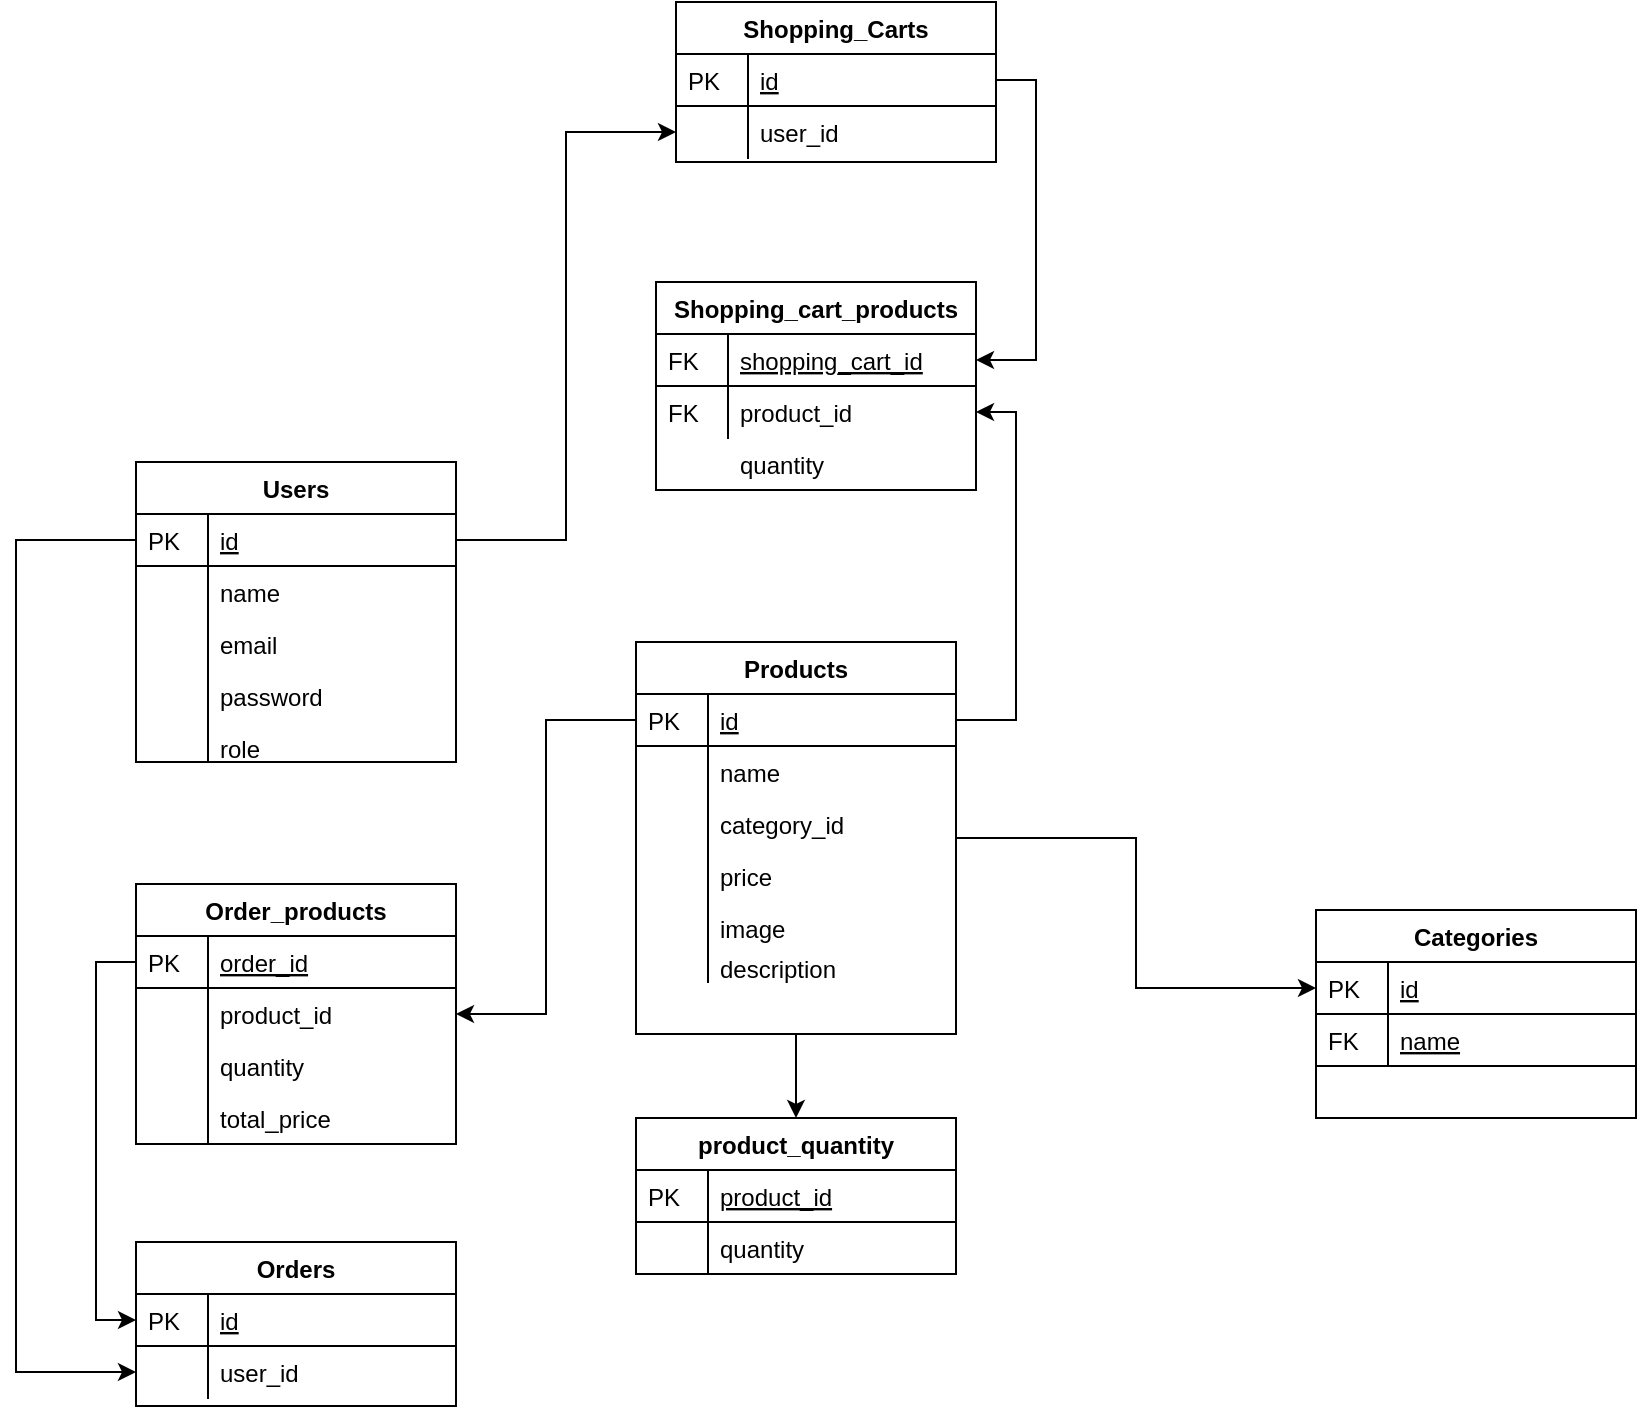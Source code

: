 <mxfile version="20.6.2" type="device"><diagram id="01nhup9SYpB5ZWB58ThV" name="Página-1"><mxGraphModel dx="595" dy="868" grid="1" gridSize="10" guides="1" tooltips="1" connect="1" arrows="1" fold="1" page="1" pageScale="1" pageWidth="827" pageHeight="1169" math="0" shadow="0"><root><mxCell id="0"/><mxCell id="1" parent="0"/><mxCell id="cTW9a3kEsqfNAfQtna00-25" style="edgeStyle=orthogonalEdgeStyle;rounded=0;orthogonalLoop=1;jettySize=auto;html=1;entryX=0;entryY=0.5;entryDx=0;entryDy=0;" parent="1" source="LtkzWSBogrsk3MbE0JVh-3" target="LtkzWSBogrsk3MbE0JVh-22" edge="1"><mxGeometry relative="1" as="geometry"/></mxCell><mxCell id="VBeqzNpA_kT403Libd-E-14" style="edgeStyle=orthogonalEdgeStyle;rounded=0;orthogonalLoop=1;jettySize=auto;html=1;exitX=0.5;exitY=1;exitDx=0;exitDy=0;" edge="1" parent="1" source="LtkzWSBogrsk3MbE0JVh-3" target="VBeqzNpA_kT403Libd-E-1"><mxGeometry relative="1" as="geometry"/></mxCell><mxCell id="LtkzWSBogrsk3MbE0JVh-3" value="Products" style="swimlane;fontStyle=1;childLayout=stackLayout;horizontal=1;startSize=26;horizontalStack=0;resizeParent=1;resizeLast=0;collapsible=1;marginBottom=0;rounded=0;shadow=0;strokeWidth=1;" parent="1" vertex="1"><mxGeometry x="1550" y="520" width="160" height="196" as="geometry"><mxRectangle x="360" y="20" width="160" height="26" as="alternateBounds"/></mxGeometry></mxCell><mxCell id="LtkzWSBogrsk3MbE0JVh-4" value="id" style="shape=partialRectangle;top=0;left=0;right=0;bottom=1;align=left;verticalAlign=top;fillColor=none;spacingLeft=40;spacingRight=4;overflow=hidden;rotatable=0;points=[[0,0.5],[1,0.5]];portConstraint=eastwest;dropTarget=0;rounded=0;shadow=0;strokeWidth=1;fontStyle=4" parent="LtkzWSBogrsk3MbE0JVh-3" vertex="1"><mxGeometry y="26" width="160" height="26" as="geometry"/></mxCell><mxCell id="LtkzWSBogrsk3MbE0JVh-5" value="PK" style="shape=partialRectangle;top=0;left=0;bottom=0;fillColor=none;align=left;verticalAlign=top;spacingLeft=4;spacingRight=4;overflow=hidden;rotatable=0;points=[];portConstraint=eastwest;part=1;" parent="LtkzWSBogrsk3MbE0JVh-4" vertex="1" connectable="0"><mxGeometry width="36" height="26" as="geometry"/></mxCell><mxCell id="LtkzWSBogrsk3MbE0JVh-6" value="name" style="shape=partialRectangle;top=0;left=0;right=0;bottom=0;align=left;verticalAlign=top;fillColor=none;spacingLeft=40;spacingRight=4;overflow=hidden;rotatable=0;points=[[0,0.5],[1,0.5]];portConstraint=eastwest;dropTarget=0;rounded=0;shadow=0;strokeWidth=1;" parent="LtkzWSBogrsk3MbE0JVh-3" vertex="1"><mxGeometry y="52" width="160" height="26" as="geometry"/></mxCell><mxCell id="LtkzWSBogrsk3MbE0JVh-7" value="" style="shape=partialRectangle;top=0;left=0;bottom=0;fillColor=none;align=left;verticalAlign=top;spacingLeft=4;spacingRight=4;overflow=hidden;rotatable=0;points=[];portConstraint=eastwest;part=1;" parent="LtkzWSBogrsk3MbE0JVh-6" vertex="1" connectable="0"><mxGeometry width="36" height="26" as="geometry"/></mxCell><mxCell id="LtkzWSBogrsk3MbE0JVh-26" value="category_id" style="shape=partialRectangle;top=0;left=0;right=0;bottom=0;align=left;verticalAlign=top;fillColor=none;spacingLeft=40;spacingRight=4;overflow=hidden;rotatable=0;points=[[0,0.5],[1,0.5]];portConstraint=eastwest;dropTarget=0;rounded=0;shadow=0;strokeWidth=1;" parent="LtkzWSBogrsk3MbE0JVh-3" vertex="1"><mxGeometry y="78" width="160" height="26" as="geometry"/></mxCell><mxCell id="LtkzWSBogrsk3MbE0JVh-27" value="" style="shape=partialRectangle;top=0;left=0;bottom=0;fillColor=none;align=left;verticalAlign=top;spacingLeft=4;spacingRight=4;overflow=hidden;rotatable=0;points=[];portConstraint=eastwest;part=1;" parent="LtkzWSBogrsk3MbE0JVh-26" vertex="1" connectable="0"><mxGeometry width="36" height="26" as="geometry"/></mxCell><mxCell id="LtkzWSBogrsk3MbE0JVh-10" value="price" style="shape=partialRectangle;top=0;left=0;right=0;bottom=0;align=left;verticalAlign=top;fillColor=none;spacingLeft=40;spacingRight=4;overflow=hidden;rotatable=0;points=[[0,0.5],[1,0.5]];portConstraint=eastwest;dropTarget=0;rounded=0;shadow=0;strokeWidth=1;" parent="LtkzWSBogrsk3MbE0JVh-3" vertex="1"><mxGeometry y="104" width="160" height="26" as="geometry"/></mxCell><mxCell id="LtkzWSBogrsk3MbE0JVh-11" value="" style="shape=partialRectangle;top=0;left=0;bottom=0;fillColor=none;align=left;verticalAlign=top;spacingLeft=4;spacingRight=4;overflow=hidden;rotatable=0;points=[];portConstraint=eastwest;part=1;" parent="LtkzWSBogrsk3MbE0JVh-10" vertex="1" connectable="0"><mxGeometry width="36" height="26" as="geometry"/></mxCell><mxCell id="LtkzWSBogrsk3MbE0JVh-12" value="image" style="shape=partialRectangle;top=0;left=0;right=0;bottom=0;align=left;verticalAlign=top;fillColor=none;spacingLeft=40;spacingRight=4;overflow=hidden;rotatable=0;points=[[0,0.5],[1,0.5]];portConstraint=eastwest;dropTarget=0;rounded=0;shadow=0;strokeWidth=1;" parent="LtkzWSBogrsk3MbE0JVh-3" vertex="1"><mxGeometry y="130" width="160" height="20" as="geometry"/></mxCell><mxCell id="LtkzWSBogrsk3MbE0JVh-13" value="" style="shape=partialRectangle;top=0;left=0;bottom=0;fillColor=none;align=left;verticalAlign=top;spacingLeft=4;spacingRight=4;overflow=hidden;rotatable=0;points=[];portConstraint=eastwest;part=1;" parent="LtkzWSBogrsk3MbE0JVh-12" vertex="1" connectable="0"><mxGeometry width="36" height="20" as="geometry"/></mxCell><mxCell id="LtkzWSBogrsk3MbE0JVh-14" value="description" style="shape=partialRectangle;top=0;left=0;right=0;bottom=0;align=left;verticalAlign=top;fillColor=none;spacingLeft=40;spacingRight=4;overflow=hidden;rotatable=0;points=[[0,0.5],[1,0.5]];portConstraint=eastwest;dropTarget=0;rounded=0;shadow=0;strokeWidth=1;" parent="LtkzWSBogrsk3MbE0JVh-3" vertex="1"><mxGeometry y="150" width="160" height="20" as="geometry"/></mxCell><mxCell id="LtkzWSBogrsk3MbE0JVh-15" value="" style="shape=partialRectangle;top=0;left=0;bottom=0;fillColor=none;align=left;verticalAlign=top;spacingLeft=4;spacingRight=4;overflow=hidden;rotatable=0;points=[];portConstraint=eastwest;part=1;" parent="LtkzWSBogrsk3MbE0JVh-14" vertex="1" connectable="0"><mxGeometry width="36" height="20" as="geometry"/></mxCell><mxCell id="LtkzWSBogrsk3MbE0JVh-21" value="Categories" style="swimlane;fontStyle=1;childLayout=stackLayout;horizontal=1;startSize=26;horizontalStack=0;resizeParent=1;resizeLast=0;collapsible=1;marginBottom=0;rounded=0;shadow=0;strokeWidth=1;" parent="1" vertex="1"><mxGeometry x="1890" y="654" width="160" height="104" as="geometry"><mxRectangle x="360" y="20" width="160" height="26" as="alternateBounds"/></mxGeometry></mxCell><mxCell id="LtkzWSBogrsk3MbE0JVh-22" value="id" style="shape=partialRectangle;top=0;left=0;right=0;bottom=1;align=left;verticalAlign=top;fillColor=none;spacingLeft=40;spacingRight=4;overflow=hidden;rotatable=0;points=[[0,0.5],[1,0.5]];portConstraint=eastwest;dropTarget=0;rounded=0;shadow=0;strokeWidth=1;fontStyle=4" parent="LtkzWSBogrsk3MbE0JVh-21" vertex="1"><mxGeometry y="26" width="160" height="26" as="geometry"/></mxCell><mxCell id="LtkzWSBogrsk3MbE0JVh-23" value="PK" style="shape=partialRectangle;top=0;left=0;bottom=0;fillColor=none;align=left;verticalAlign=top;spacingLeft=4;spacingRight=4;overflow=hidden;rotatable=0;points=[];portConstraint=eastwest;part=1;" parent="LtkzWSBogrsk3MbE0JVh-22" vertex="1" connectable="0"><mxGeometry width="36" height="26" as="geometry"/></mxCell><mxCell id="LtkzWSBogrsk3MbE0JVh-24" value="name" style="shape=partialRectangle;top=0;left=0;right=0;bottom=1;align=left;verticalAlign=top;fillColor=none;spacingLeft=40;spacingRight=4;overflow=hidden;rotatable=0;points=[[0,0.5],[1,0.5]];portConstraint=eastwest;dropTarget=0;rounded=0;shadow=0;strokeWidth=1;fontStyle=4" parent="LtkzWSBogrsk3MbE0JVh-21" vertex="1"><mxGeometry y="52" width="160" height="26" as="geometry"/></mxCell><mxCell id="LtkzWSBogrsk3MbE0JVh-25" value="FK" style="shape=partialRectangle;top=0;left=0;bottom=0;fillColor=none;align=left;verticalAlign=top;spacingLeft=4;spacingRight=4;overflow=hidden;rotatable=0;points=[];portConstraint=eastwest;part=1;" parent="LtkzWSBogrsk3MbE0JVh-24" vertex="1" connectable="0"><mxGeometry width="36" height="26" as="geometry"/></mxCell><mxCell id="cTW9a3kEsqfNAfQtna00-1" value="Users" style="swimlane;fontStyle=1;childLayout=stackLayout;horizontal=1;startSize=26;horizontalStack=0;resizeParent=1;resizeLast=0;collapsible=1;marginBottom=0;rounded=0;shadow=0;strokeWidth=1;" parent="1" vertex="1"><mxGeometry x="1300" y="430" width="160" height="150" as="geometry"><mxRectangle x="360" y="20" width="160" height="26" as="alternateBounds"/></mxGeometry></mxCell><mxCell id="cTW9a3kEsqfNAfQtna00-2" value="id" style="shape=partialRectangle;top=0;left=0;right=0;bottom=1;align=left;verticalAlign=top;fillColor=none;spacingLeft=40;spacingRight=4;overflow=hidden;rotatable=0;points=[[0,0.5],[1,0.5]];portConstraint=eastwest;dropTarget=0;rounded=0;shadow=0;strokeWidth=1;fontStyle=4" parent="cTW9a3kEsqfNAfQtna00-1" vertex="1"><mxGeometry y="26" width="160" height="26" as="geometry"/></mxCell><mxCell id="cTW9a3kEsqfNAfQtna00-3" value="PK" style="shape=partialRectangle;top=0;left=0;bottom=0;fillColor=none;align=left;verticalAlign=top;spacingLeft=4;spacingRight=4;overflow=hidden;rotatable=0;points=[];portConstraint=eastwest;part=1;" parent="cTW9a3kEsqfNAfQtna00-2" vertex="1" connectable="0"><mxGeometry width="36" height="26" as="geometry"/></mxCell><mxCell id="cTW9a3kEsqfNAfQtna00-4" value="name" style="shape=partialRectangle;top=0;left=0;right=0;bottom=0;align=left;verticalAlign=top;fillColor=none;spacingLeft=40;spacingRight=4;overflow=hidden;rotatable=0;points=[[0,0.5],[1,0.5]];portConstraint=eastwest;dropTarget=0;rounded=0;shadow=0;strokeWidth=1;" parent="cTW9a3kEsqfNAfQtna00-1" vertex="1"><mxGeometry y="52" width="160" height="26" as="geometry"/></mxCell><mxCell id="cTW9a3kEsqfNAfQtna00-5" value="" style="shape=partialRectangle;top=0;left=0;bottom=0;fillColor=none;align=left;verticalAlign=top;spacingLeft=4;spacingRight=4;overflow=hidden;rotatable=0;points=[];portConstraint=eastwest;part=1;" parent="cTW9a3kEsqfNAfQtna00-4" vertex="1" connectable="0"><mxGeometry width="36" height="26" as="geometry"/></mxCell><mxCell id="cTW9a3kEsqfNAfQtna00-6" value="email" style="shape=partialRectangle;top=0;left=0;right=0;bottom=0;align=left;verticalAlign=top;fillColor=none;spacingLeft=40;spacingRight=4;overflow=hidden;rotatable=0;points=[[0,0.5],[1,0.5]];portConstraint=eastwest;dropTarget=0;rounded=0;shadow=0;strokeWidth=1;" parent="cTW9a3kEsqfNAfQtna00-1" vertex="1"><mxGeometry y="78" width="160" height="26" as="geometry"/></mxCell><mxCell id="cTW9a3kEsqfNAfQtna00-7" value="" style="shape=partialRectangle;top=0;left=0;bottom=0;fillColor=none;align=left;verticalAlign=top;spacingLeft=4;spacingRight=4;overflow=hidden;rotatable=0;points=[];portConstraint=eastwest;part=1;" parent="cTW9a3kEsqfNAfQtna00-6" vertex="1" connectable="0"><mxGeometry width="36" height="26" as="geometry"/></mxCell><mxCell id="cTW9a3kEsqfNAfQtna00-8" value="password" style="shape=partialRectangle;top=0;left=0;right=0;bottom=0;align=left;verticalAlign=top;fillColor=none;spacingLeft=40;spacingRight=4;overflow=hidden;rotatable=0;points=[[0,0.5],[1,0.5]];portConstraint=eastwest;dropTarget=0;rounded=0;shadow=0;strokeWidth=1;" parent="cTW9a3kEsqfNAfQtna00-1" vertex="1"><mxGeometry y="104" width="160" height="26" as="geometry"/></mxCell><mxCell id="cTW9a3kEsqfNAfQtna00-9" value="" style="shape=partialRectangle;top=0;left=0;bottom=0;fillColor=none;align=left;verticalAlign=top;spacingLeft=4;spacingRight=4;overflow=hidden;rotatable=0;points=[];portConstraint=eastwest;part=1;" parent="cTW9a3kEsqfNAfQtna00-8" vertex="1" connectable="0"><mxGeometry width="36" height="26" as="geometry"/></mxCell><mxCell id="cTW9a3kEsqfNAfQtna00-10" value="role" style="shape=partialRectangle;top=0;left=0;right=0;bottom=0;align=left;verticalAlign=top;fillColor=none;spacingLeft=40;spacingRight=4;overflow=hidden;rotatable=0;points=[[0,0.5],[1,0.5]];portConstraint=eastwest;dropTarget=0;rounded=0;shadow=0;strokeWidth=1;" parent="cTW9a3kEsqfNAfQtna00-1" vertex="1"><mxGeometry y="130" width="160" height="20" as="geometry"/></mxCell><mxCell id="cTW9a3kEsqfNAfQtna00-11" value="" style="shape=partialRectangle;top=0;left=0;bottom=0;fillColor=none;align=left;verticalAlign=top;spacingLeft=4;spacingRight=4;overflow=hidden;rotatable=0;points=[];portConstraint=eastwest;part=1;" parent="cTW9a3kEsqfNAfQtna00-10" vertex="1" connectable="0"><mxGeometry width="36" height="20" as="geometry"/></mxCell><mxCell id="cTW9a3kEsqfNAfQtna00-14" value="Shopping_Carts" style="swimlane;fontStyle=1;childLayout=stackLayout;horizontal=1;startSize=26;horizontalStack=0;resizeParent=1;resizeLast=0;collapsible=1;marginBottom=0;rounded=0;shadow=0;strokeWidth=1;" parent="1" vertex="1"><mxGeometry x="1570" y="200" width="160" height="80" as="geometry"><mxRectangle x="360" y="20" width="160" height="26" as="alternateBounds"/></mxGeometry></mxCell><mxCell id="cTW9a3kEsqfNAfQtna00-15" value="id" style="shape=partialRectangle;top=0;left=0;right=0;bottom=1;align=left;verticalAlign=top;fillColor=none;spacingLeft=40;spacingRight=4;overflow=hidden;rotatable=0;points=[[0,0.5],[1,0.5]];portConstraint=eastwest;dropTarget=0;rounded=0;shadow=0;strokeWidth=1;fontStyle=4" parent="cTW9a3kEsqfNAfQtna00-14" vertex="1"><mxGeometry y="26" width="160" height="26" as="geometry"/></mxCell><mxCell id="cTW9a3kEsqfNAfQtna00-16" value="PK" style="shape=partialRectangle;top=0;left=0;bottom=0;fillColor=none;align=left;verticalAlign=top;spacingLeft=4;spacingRight=4;overflow=hidden;rotatable=0;points=[];portConstraint=eastwest;part=1;" parent="cTW9a3kEsqfNAfQtna00-15" vertex="1" connectable="0"><mxGeometry width="36" height="26" as="geometry"/></mxCell><mxCell id="cTW9a3kEsqfNAfQtna00-17" value="user_id" style="shape=partialRectangle;top=0;left=0;right=0;bottom=0;align=left;verticalAlign=top;fillColor=none;spacingLeft=40;spacingRight=4;overflow=hidden;rotatable=0;points=[[0,0.5],[1,0.5]];portConstraint=eastwest;dropTarget=0;rounded=0;shadow=0;strokeWidth=1;" parent="cTW9a3kEsqfNAfQtna00-14" vertex="1"><mxGeometry y="52" width="160" height="26" as="geometry"/></mxCell><mxCell id="cTW9a3kEsqfNAfQtna00-18" value="" style="shape=partialRectangle;top=0;left=0;bottom=0;fillColor=none;align=left;verticalAlign=top;spacingLeft=4;spacingRight=4;overflow=hidden;rotatable=0;points=[];portConstraint=eastwest;part=1;" parent="cTW9a3kEsqfNAfQtna00-17" vertex="1" connectable="0"><mxGeometry width="36" height="26" as="geometry"/></mxCell><mxCell id="cTW9a3kEsqfNAfQtna00-31" style="edgeStyle=orthogonalEdgeStyle;rounded=0;orthogonalLoop=1;jettySize=auto;html=1;exitX=1;exitY=0.5;exitDx=0;exitDy=0;entryX=0;entryY=0.5;entryDx=0;entryDy=0;" parent="1" source="cTW9a3kEsqfNAfQtna00-2" target="cTW9a3kEsqfNAfQtna00-17" edge="1"><mxGeometry relative="1" as="geometry"/></mxCell><mxCell id="t_54tIcdLh6KVwyToRpn-7" value="Shopping_cart_products" style="swimlane;fontStyle=1;childLayout=stackLayout;horizontal=1;startSize=26;horizontalStack=0;resizeParent=1;resizeLast=0;collapsible=1;marginBottom=0;rounded=0;shadow=0;strokeWidth=1;" parent="1" vertex="1"><mxGeometry x="1560" y="340" width="160" height="104" as="geometry"><mxRectangle x="360" y="20" width="160" height="26" as="alternateBounds"/></mxGeometry></mxCell><mxCell id="t_54tIcdLh6KVwyToRpn-8" value="shopping_cart_id" style="shape=partialRectangle;top=0;left=0;right=0;bottom=1;align=left;verticalAlign=top;fillColor=none;spacingLeft=40;spacingRight=4;overflow=hidden;rotatable=0;points=[[0,0.5],[1,0.5]];portConstraint=eastwest;dropTarget=0;rounded=0;shadow=0;strokeWidth=1;fontStyle=4" parent="t_54tIcdLh6KVwyToRpn-7" vertex="1"><mxGeometry y="26" width="160" height="26" as="geometry"/></mxCell><mxCell id="t_54tIcdLh6KVwyToRpn-9" value="FK" style="shape=partialRectangle;top=0;left=0;bottom=0;fillColor=none;align=left;verticalAlign=top;spacingLeft=4;spacingRight=4;overflow=hidden;rotatable=0;points=[];portConstraint=eastwest;part=1;" parent="t_54tIcdLh6KVwyToRpn-8" vertex="1" connectable="0"><mxGeometry width="36" height="26" as="geometry"/></mxCell><mxCell id="t_54tIcdLh6KVwyToRpn-10" value="product_id" style="shape=partialRectangle;top=0;left=0;right=0;bottom=0;align=left;verticalAlign=top;fillColor=none;spacingLeft=40;spacingRight=4;overflow=hidden;rotatable=0;points=[[0,0.5],[1,0.5]];portConstraint=eastwest;dropTarget=0;rounded=0;shadow=0;strokeWidth=1;" parent="t_54tIcdLh6KVwyToRpn-7" vertex="1"><mxGeometry y="52" width="160" height="26" as="geometry"/></mxCell><mxCell id="t_54tIcdLh6KVwyToRpn-11" value="FK" style="shape=partialRectangle;top=0;left=0;bottom=0;fillColor=none;align=left;verticalAlign=top;spacingLeft=4;spacingRight=4;overflow=hidden;rotatable=0;points=[];portConstraint=eastwest;part=1;" parent="t_54tIcdLh6KVwyToRpn-10" vertex="1" connectable="0"><mxGeometry width="36" height="26" as="geometry"/></mxCell><mxCell id="t_54tIcdLh6KVwyToRpn-12" value="quantity" style="shape=partialRectangle;top=0;left=0;right=0;bottom=0;align=left;verticalAlign=top;fillColor=none;spacingLeft=40;spacingRight=4;overflow=hidden;rotatable=0;points=[[0,0.5],[1,0.5]];portConstraint=eastwest;dropTarget=0;rounded=0;shadow=0;strokeWidth=1;" parent="t_54tIcdLh6KVwyToRpn-7" vertex="1"><mxGeometry y="78" width="160" height="26" as="geometry"/></mxCell><mxCell id="t_54tIcdLh6KVwyToRpn-14" style="edgeStyle=orthogonalEdgeStyle;rounded=0;orthogonalLoop=1;jettySize=auto;html=1;exitX=1;exitY=0.5;exitDx=0;exitDy=0;entryX=1;entryY=0.5;entryDx=0;entryDy=0;" parent="1" source="cTW9a3kEsqfNAfQtna00-15" target="t_54tIcdLh6KVwyToRpn-8" edge="1"><mxGeometry relative="1" as="geometry"/></mxCell><mxCell id="t_54tIcdLh6KVwyToRpn-15" style="edgeStyle=orthogonalEdgeStyle;rounded=0;orthogonalLoop=1;jettySize=auto;html=1;exitX=1;exitY=0.5;exitDx=0;exitDy=0;entryX=1;entryY=0.5;entryDx=0;entryDy=0;" parent="1" source="LtkzWSBogrsk3MbE0JVh-4" target="t_54tIcdLh6KVwyToRpn-10" edge="1"><mxGeometry relative="1" as="geometry"/></mxCell><mxCell id="k8TWvgkik6GyX6gbRBNo-1" value="Orders" style="swimlane;fontStyle=1;childLayout=stackLayout;horizontal=1;startSize=26;horizontalStack=0;resizeParent=1;resizeLast=0;collapsible=1;marginBottom=0;rounded=0;shadow=0;strokeWidth=1;" parent="1" vertex="1"><mxGeometry x="1300" y="820" width="160" height="82" as="geometry"><mxRectangle x="360" y="20" width="160" height="26" as="alternateBounds"/></mxGeometry></mxCell><mxCell id="k8TWvgkik6GyX6gbRBNo-2" value="id" style="shape=partialRectangle;top=0;left=0;right=0;bottom=1;align=left;verticalAlign=top;fillColor=none;spacingLeft=40;spacingRight=4;overflow=hidden;rotatable=0;points=[[0,0.5],[1,0.5]];portConstraint=eastwest;dropTarget=0;rounded=0;shadow=0;strokeWidth=1;fontStyle=4" parent="k8TWvgkik6GyX6gbRBNo-1" vertex="1"><mxGeometry y="26" width="160" height="26" as="geometry"/></mxCell><mxCell id="k8TWvgkik6GyX6gbRBNo-3" value="PK" style="shape=partialRectangle;top=0;left=0;bottom=0;fillColor=none;align=left;verticalAlign=top;spacingLeft=4;spacingRight=4;overflow=hidden;rotatable=0;points=[];portConstraint=eastwest;part=1;" parent="k8TWvgkik6GyX6gbRBNo-2" vertex="1" connectable="0"><mxGeometry width="36" height="26" as="geometry"/></mxCell><mxCell id="k8TWvgkik6GyX6gbRBNo-4" value="user_id" style="shape=partialRectangle;top=0;left=0;right=0;bottom=0;align=left;verticalAlign=top;fillColor=none;spacingLeft=40;spacingRight=4;overflow=hidden;rotatable=0;points=[[0,0.5],[1,0.5]];portConstraint=eastwest;dropTarget=0;rounded=0;shadow=0;strokeWidth=1;" parent="k8TWvgkik6GyX6gbRBNo-1" vertex="1"><mxGeometry y="52" width="160" height="26" as="geometry"/></mxCell><mxCell id="k8TWvgkik6GyX6gbRBNo-5" value="" style="shape=partialRectangle;top=0;left=0;bottom=0;fillColor=none;align=left;verticalAlign=top;spacingLeft=4;spacingRight=4;overflow=hidden;rotatable=0;points=[];portConstraint=eastwest;part=1;" parent="k8TWvgkik6GyX6gbRBNo-4" vertex="1" connectable="0"><mxGeometry width="36" height="26" as="geometry"/></mxCell><mxCell id="k8TWvgkik6GyX6gbRBNo-20" value="Order_products" style="swimlane;fontStyle=1;childLayout=stackLayout;horizontal=1;startSize=26;horizontalStack=0;resizeParent=1;resizeLast=0;collapsible=1;marginBottom=0;rounded=0;shadow=0;strokeWidth=1;" parent="1" vertex="1"><mxGeometry x="1300" y="641" width="160" height="130" as="geometry"><mxRectangle x="360" y="20" width="160" height="26" as="alternateBounds"/></mxGeometry></mxCell><mxCell id="k8TWvgkik6GyX6gbRBNo-21" value="order_id" style="shape=partialRectangle;top=0;left=0;right=0;bottom=1;align=left;verticalAlign=top;fillColor=none;spacingLeft=40;spacingRight=4;overflow=hidden;rotatable=0;points=[[0,0.5],[1,0.5]];portConstraint=eastwest;dropTarget=0;rounded=0;shadow=0;strokeWidth=1;fontStyle=4" parent="k8TWvgkik6GyX6gbRBNo-20" vertex="1"><mxGeometry y="26" width="160" height="26" as="geometry"/></mxCell><mxCell id="k8TWvgkik6GyX6gbRBNo-22" value="PK" style="shape=partialRectangle;top=0;left=0;bottom=0;fillColor=none;align=left;verticalAlign=top;spacingLeft=4;spacingRight=4;overflow=hidden;rotatable=0;points=[];portConstraint=eastwest;part=1;" parent="k8TWvgkik6GyX6gbRBNo-21" vertex="1" connectable="0"><mxGeometry width="36" height="26" as="geometry"/></mxCell><mxCell id="k8TWvgkik6GyX6gbRBNo-23" value="product_id" style="shape=partialRectangle;top=0;left=0;right=0;bottom=0;align=left;verticalAlign=top;fillColor=none;spacingLeft=40;spacingRight=4;overflow=hidden;rotatable=0;points=[[0,0.5],[1,0.5]];portConstraint=eastwest;dropTarget=0;rounded=0;shadow=0;strokeWidth=1;" parent="k8TWvgkik6GyX6gbRBNo-20" vertex="1"><mxGeometry y="52" width="160" height="26" as="geometry"/></mxCell><mxCell id="k8TWvgkik6GyX6gbRBNo-24" value="" style="shape=partialRectangle;top=0;left=0;bottom=0;fillColor=none;align=left;verticalAlign=top;spacingLeft=4;spacingRight=4;overflow=hidden;rotatable=0;points=[];portConstraint=eastwest;part=1;" parent="k8TWvgkik6GyX6gbRBNo-23" vertex="1" connectable="0"><mxGeometry width="36" height="26" as="geometry"/></mxCell><mxCell id="k8TWvgkik6GyX6gbRBNo-25" value="quantity" style="shape=partialRectangle;top=0;left=0;right=0;bottom=0;align=left;verticalAlign=top;fillColor=none;spacingLeft=40;spacingRight=4;overflow=hidden;rotatable=0;points=[[0,0.5],[1,0.5]];portConstraint=eastwest;dropTarget=0;rounded=0;shadow=0;strokeWidth=1;" parent="k8TWvgkik6GyX6gbRBNo-20" vertex="1"><mxGeometry y="78" width="160" height="26" as="geometry"/></mxCell><mxCell id="k8TWvgkik6GyX6gbRBNo-26" value="" style="shape=partialRectangle;top=0;left=0;bottom=0;fillColor=none;align=left;verticalAlign=top;spacingLeft=4;spacingRight=4;overflow=hidden;rotatable=0;points=[];portConstraint=eastwest;part=1;" parent="k8TWvgkik6GyX6gbRBNo-25" vertex="1" connectable="0"><mxGeometry width="36" height="26" as="geometry"/></mxCell><mxCell id="k8TWvgkik6GyX6gbRBNo-27" value="total_price" style="shape=partialRectangle;top=0;left=0;right=0;bottom=0;align=left;verticalAlign=top;fillColor=none;spacingLeft=40;spacingRight=4;overflow=hidden;rotatable=0;points=[[0,0.5],[1,0.5]];portConstraint=eastwest;dropTarget=0;rounded=0;shadow=0;strokeWidth=1;" parent="k8TWvgkik6GyX6gbRBNo-20" vertex="1"><mxGeometry y="104" width="160" height="26" as="geometry"/></mxCell><mxCell id="k8TWvgkik6GyX6gbRBNo-28" value="" style="shape=partialRectangle;top=0;left=0;bottom=0;fillColor=none;align=left;verticalAlign=top;spacingLeft=4;spacingRight=4;overflow=hidden;rotatable=0;points=[];portConstraint=eastwest;part=1;" parent="k8TWvgkik6GyX6gbRBNo-27" vertex="1" connectable="0"><mxGeometry width="36" height="26" as="geometry"/></mxCell><mxCell id="k8TWvgkik6GyX6gbRBNo-32" style="edgeStyle=orthogonalEdgeStyle;rounded=0;orthogonalLoop=1;jettySize=auto;html=1;entryX=1;entryY=0.5;entryDx=0;entryDy=0;" parent="1" source="LtkzWSBogrsk3MbE0JVh-4" target="k8TWvgkik6GyX6gbRBNo-23" edge="1"><mxGeometry relative="1" as="geometry"/></mxCell><mxCell id="k8TWvgkik6GyX6gbRBNo-33" style="edgeStyle=orthogonalEdgeStyle;rounded=0;orthogonalLoop=1;jettySize=auto;html=1;exitX=0;exitY=0.5;exitDx=0;exitDy=0;entryX=0;entryY=0.5;entryDx=0;entryDy=0;" parent="1" source="k8TWvgkik6GyX6gbRBNo-21" target="k8TWvgkik6GyX6gbRBNo-2" edge="1"><mxGeometry relative="1" as="geometry"/></mxCell><mxCell id="k8TWvgkik6GyX6gbRBNo-34" style="edgeStyle=orthogonalEdgeStyle;rounded=0;orthogonalLoop=1;jettySize=auto;html=1;exitX=0;exitY=0.5;exitDx=0;exitDy=0;entryX=0;entryY=0.5;entryDx=0;entryDy=0;" parent="1" source="cTW9a3kEsqfNAfQtna00-2" target="k8TWvgkik6GyX6gbRBNo-4" edge="1"><mxGeometry relative="1" as="geometry"><Array as="points"><mxPoint x="1240" y="469"/><mxPoint x="1240" y="885"/></Array></mxGeometry></mxCell><mxCell id="VBeqzNpA_kT403Libd-E-1" value="product_quantity" style="swimlane;fontStyle=1;childLayout=stackLayout;horizontal=1;startSize=26;horizontalStack=0;resizeParent=1;resizeLast=0;collapsible=1;marginBottom=0;rounded=0;shadow=0;strokeWidth=1;" vertex="1" parent="1"><mxGeometry x="1550" y="758" width="160" height="78" as="geometry"><mxRectangle x="360" y="20" width="160" height="26" as="alternateBounds"/></mxGeometry></mxCell><mxCell id="VBeqzNpA_kT403Libd-E-2" value="product_id" style="shape=partialRectangle;top=0;left=0;right=0;bottom=1;align=left;verticalAlign=top;fillColor=none;spacingLeft=40;spacingRight=4;overflow=hidden;rotatable=0;points=[[0,0.5],[1,0.5]];portConstraint=eastwest;dropTarget=0;rounded=0;shadow=0;strokeWidth=1;fontStyle=4" vertex="1" parent="VBeqzNpA_kT403Libd-E-1"><mxGeometry y="26" width="160" height="26" as="geometry"/></mxCell><mxCell id="VBeqzNpA_kT403Libd-E-3" value="PK" style="shape=partialRectangle;top=0;left=0;bottom=0;fillColor=none;align=left;verticalAlign=top;spacingLeft=4;spacingRight=4;overflow=hidden;rotatable=0;points=[];portConstraint=eastwest;part=1;" vertex="1" connectable="0" parent="VBeqzNpA_kT403Libd-E-2"><mxGeometry width="36" height="26" as="geometry"/></mxCell><mxCell id="VBeqzNpA_kT403Libd-E-4" value="quantity" style="shape=partialRectangle;top=0;left=0;right=0;bottom=0;align=left;verticalAlign=top;fillColor=none;spacingLeft=40;spacingRight=4;overflow=hidden;rotatable=0;points=[[0,0.5],[1,0.5]];portConstraint=eastwest;dropTarget=0;rounded=0;shadow=0;strokeWidth=1;" vertex="1" parent="VBeqzNpA_kT403Libd-E-1"><mxGeometry y="52" width="160" height="26" as="geometry"/></mxCell><mxCell id="VBeqzNpA_kT403Libd-E-5" value="" style="shape=partialRectangle;top=0;left=0;bottom=0;fillColor=none;align=left;verticalAlign=top;spacingLeft=4;spacingRight=4;overflow=hidden;rotatable=0;points=[];portConstraint=eastwest;part=1;" vertex="1" connectable="0" parent="VBeqzNpA_kT403Libd-E-4"><mxGeometry width="36" height="26" as="geometry"/></mxCell></root></mxGraphModel></diagram></mxfile>